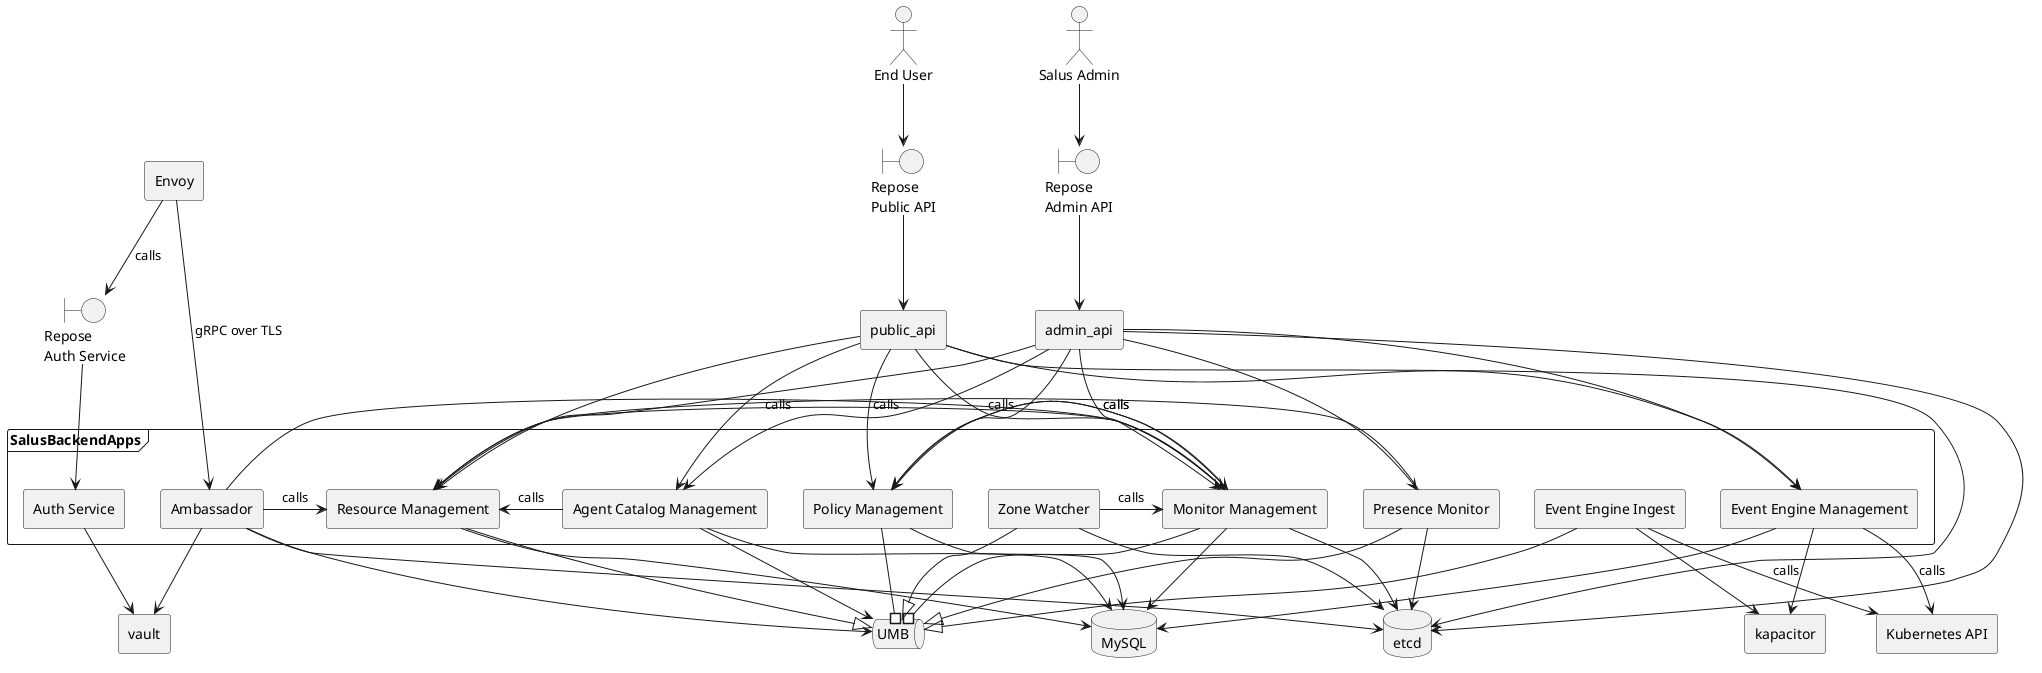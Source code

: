 @startuml

actor user [
End User
]
actor salus_admin [
  Salus Admin
]
agent envoy [
  Envoy
]

database mysql [
  MySQL
]
boundary repose_auth [
  Repose
  Auth Service
]
boundary repose_public_api [
  Repose
  Public API
]
boundary repose_admin_api [
  Repose
  Admin API
]
agent kapacitor
agent kube_api [
  Kubernetes API
]
agent vault
database etcd
queue umb [
  UMB
]

agent public_api
agent admin_api

frame SalusBackendApps {
agent prm [
  Presence Monitor
]
agent auth [
  Auth Service
]
agent ambassador [
  Ambassador
]
agent evm [
  Event Engine Management
]
agent evi [
  Event Engine Ingest
]
agent rm [
  Resource Management
]
agent mm [
  Monitor Management
]
agent pm [
  Policy Management
]
agent zw [
  Zone Watcher
]
agent acm [
  Agent Catalog Management
]
}

evm -down-> kapacitor
evm -down-> mysql
evm -down-> kube_api : calls

evi -down-> kapacitor
evi -down-^ umb
evi -down-> kube_api : calls

rm -down-^ umb
rm -down-> mysql

mm -down-# umb
mm -> rm : calls
mm -> pm : calls
mm -down-> mysql
mm -down-> etcd

pm -down-# umb
pm -> mm : calls
pm -down-> mysql

prm -down-^ umb
prm -down-> etcd
prm -> rm : calls

zw -down-> etcd
zw -down-^ umb
zw -> mm : calls

envoy -down-> ambassador : gRPC over TLS
ambassador -down-> umb
ambassador -down-> etcd
ambassador -> vault
ambassador -> mm : calls
ambassador -> rm : calls

acm -> rm : calls
acm -> mysql
acm -> umb

envoy -down-> repose_auth : calls
repose_auth -down-> auth
auth -down-> vault

user -down-> repose_public_api
repose_public_api -down-> public_api
public_api -down-> etcd
public_api -down-> rm
public_api -down-> mm
public_api -down-> pm
public_api -down-> evm
public_api -down-> acm

salus_admin -down-> repose_admin_api
repose_admin_api -down-> admin_api
admin_api -down-> etcd
admin_api -down-> mm
admin_api -down-> pm
admin_api -down-> rm
admin_api -down-> evm
admin_api -down-> prm
admin_api -down-> acm

@enduml
